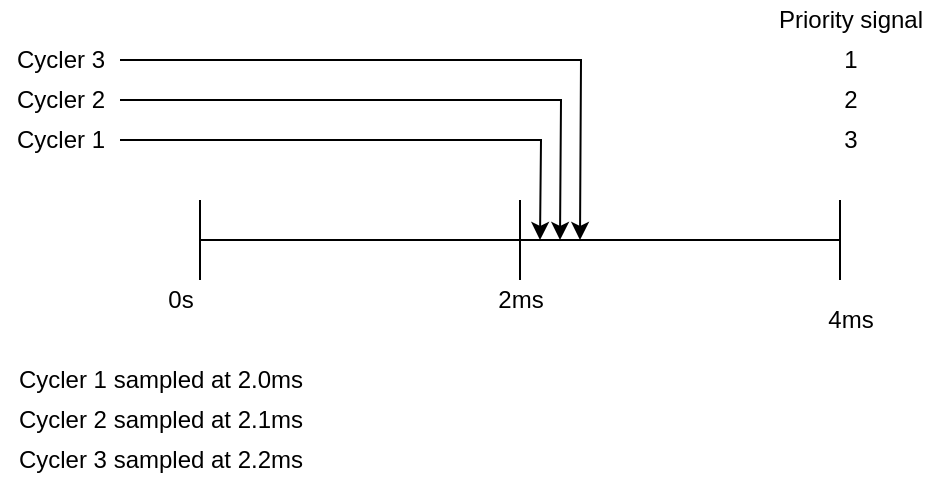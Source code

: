 <mxfile version="13.4.6" type="github">
  <diagram id="5Z0tiREBjd3C4KGPI7uu" name="Page-1">
    <mxGraphModel dx="782" dy="698" grid="1" gridSize="10" guides="1" tooltips="1" connect="1" arrows="1" fold="1" page="1" pageScale="1" pageWidth="850" pageHeight="1100" math="0" shadow="0">
      <root>
        <mxCell id="0" />
        <mxCell id="1" parent="0" />
        <mxCell id="PTYCPpzWRQGi11ZMApAE-1" value="" style="endArrow=none;html=1;" parent="1" edge="1">
          <mxGeometry width="50" height="50" relative="1" as="geometry">
            <mxPoint x="120" y="200" as="sourcePoint" />
            <mxPoint x="440" y="200" as="targetPoint" />
          </mxGeometry>
        </mxCell>
        <mxCell id="PTYCPpzWRQGi11ZMApAE-2" value="" style="endArrow=none;html=1;" parent="1" edge="1">
          <mxGeometry width="50" height="50" relative="1" as="geometry">
            <mxPoint x="120" y="220" as="sourcePoint" />
            <mxPoint x="120" y="180" as="targetPoint" />
          </mxGeometry>
        </mxCell>
        <mxCell id="PTYCPpzWRQGi11ZMApAE-3" value="" style="endArrow=none;html=1;" parent="1" edge="1">
          <mxGeometry width="50" height="50" relative="1" as="geometry">
            <mxPoint x="280" y="220" as="sourcePoint" />
            <mxPoint x="280" y="180" as="targetPoint" />
          </mxGeometry>
        </mxCell>
        <mxCell id="PTYCPpzWRQGi11ZMApAE-4" value="" style="endArrow=none;html=1;" parent="1" edge="1">
          <mxGeometry width="50" height="50" relative="1" as="geometry">
            <mxPoint x="440" y="220" as="sourcePoint" />
            <mxPoint x="440" y="180" as="targetPoint" />
          </mxGeometry>
        </mxCell>
        <mxCell id="2" value="0s" style="text;html=1;align=center;verticalAlign=middle;resizable=0;points=[];autosize=1;" parent="1" vertex="1">
          <mxGeometry x="95" y="220" width="30" height="20" as="geometry" />
        </mxCell>
        <mxCell id="PTYCPpzWRQGi11ZMApAE-5" value="2ms&lt;br&gt;" style="text;html=1;align=center;verticalAlign=middle;resizable=0;points=[];autosize=1;" parent="1" vertex="1">
          <mxGeometry x="260" y="220" width="40" height="20" as="geometry" />
        </mxCell>
        <mxCell id="PTYCPpzWRQGi11ZMApAE-6" value="4ms&lt;br&gt;" style="text;html=1;align=center;verticalAlign=middle;resizable=0;points=[];autosize=1;" parent="1" vertex="1">
          <mxGeometry x="425" y="230" width="40" height="20" as="geometry" />
        </mxCell>
        <mxCell id="PTYCPpzWRQGi11ZMApAE-22" style="edgeStyle=orthogonalEdgeStyle;rounded=0;orthogonalLoop=1;jettySize=auto;html=1;" parent="1" source="PTYCPpzWRQGi11ZMApAE-7" edge="1">
          <mxGeometry relative="1" as="geometry">
            <mxPoint x="310" y="200" as="targetPoint" />
          </mxGeometry>
        </mxCell>
        <mxCell id="PTYCPpzWRQGi11ZMApAE-7" value="Cycler 3&lt;br&gt;" style="text;html=1;align=center;verticalAlign=middle;resizable=0;points=[];autosize=1;" parent="1" vertex="1">
          <mxGeometry x="20" y="100" width="60" height="20" as="geometry" />
        </mxCell>
        <mxCell id="PTYCPpzWRQGi11ZMApAE-21" style="edgeStyle=orthogonalEdgeStyle;rounded=0;orthogonalLoop=1;jettySize=auto;html=1;" parent="1" source="PTYCPpzWRQGi11ZMApAE-8" edge="1">
          <mxGeometry relative="1" as="geometry">
            <mxPoint x="300" y="200" as="targetPoint" />
          </mxGeometry>
        </mxCell>
        <mxCell id="PTYCPpzWRQGi11ZMApAE-8" value="Cycler 2" style="text;html=1;align=center;verticalAlign=middle;resizable=0;points=[];autosize=1;" parent="1" vertex="1">
          <mxGeometry x="20" y="120" width="60" height="20" as="geometry" />
        </mxCell>
        <mxCell id="PTYCPpzWRQGi11ZMApAE-10" style="edgeStyle=orthogonalEdgeStyle;rounded=0;orthogonalLoop=1;jettySize=auto;html=1;" parent="1" source="PTYCPpzWRQGi11ZMApAE-9" edge="1">
          <mxGeometry relative="1" as="geometry">
            <mxPoint x="290" y="200" as="targetPoint" />
          </mxGeometry>
        </mxCell>
        <mxCell id="PTYCPpzWRQGi11ZMApAE-9" value="Cycler 1" style="text;html=1;align=center;verticalAlign=middle;resizable=0;points=[];autosize=1;" parent="1" vertex="1">
          <mxGeometry x="20" y="140" width="60" height="20" as="geometry" />
        </mxCell>
        <mxCell id="PTYCPpzWRQGi11ZMApAE-13" value="1" style="text;html=1;align=center;verticalAlign=middle;resizable=0;points=[];autosize=1;" parent="1" vertex="1">
          <mxGeometry x="435" y="100" width="20" height="20" as="geometry" />
        </mxCell>
        <mxCell id="PTYCPpzWRQGi11ZMApAE-14" value="2" style="text;html=1;align=center;verticalAlign=middle;resizable=0;points=[];autosize=1;" parent="1" vertex="1">
          <mxGeometry x="435" y="120" width="20" height="20" as="geometry" />
        </mxCell>
        <mxCell id="PTYCPpzWRQGi11ZMApAE-15" value="3" style="text;html=1;align=center;verticalAlign=middle;resizable=0;points=[];autosize=1;" parent="1" vertex="1">
          <mxGeometry x="435" y="140" width="20" height="20" as="geometry" />
        </mxCell>
        <mxCell id="PTYCPpzWRQGi11ZMApAE-16" value="Priority signal&lt;br&gt;" style="text;html=1;align=center;verticalAlign=middle;resizable=0;points=[];autosize=1;" parent="1" vertex="1">
          <mxGeometry x="400" y="80" width="90" height="20" as="geometry" />
        </mxCell>
        <mxCell id="PTYCPpzWRQGi11ZMApAE-23" value="Cycler 1 sampled at 2.0ms" style="text;html=1;align=center;verticalAlign=middle;resizable=0;points=[];autosize=1;" parent="1" vertex="1">
          <mxGeometry x="20" y="260" width="160" height="20" as="geometry" />
        </mxCell>
        <mxCell id="PTYCPpzWRQGi11ZMApAE-24" value="Cycler 2 sampled at 2.1ms" style="text;html=1;align=center;verticalAlign=middle;resizable=0;points=[];autosize=1;" parent="1" vertex="1">
          <mxGeometry x="20" y="280" width="160" height="20" as="geometry" />
        </mxCell>
        <mxCell id="PTYCPpzWRQGi11ZMApAE-26" value="Cycler 3 sampled at 2.2ms" style="text;html=1;align=center;verticalAlign=middle;resizable=0;points=[];autosize=1;" parent="1" vertex="1">
          <mxGeometry x="20" y="300" width="160" height="20" as="geometry" />
        </mxCell>
      </root>
    </mxGraphModel>
  </diagram>
</mxfile>

